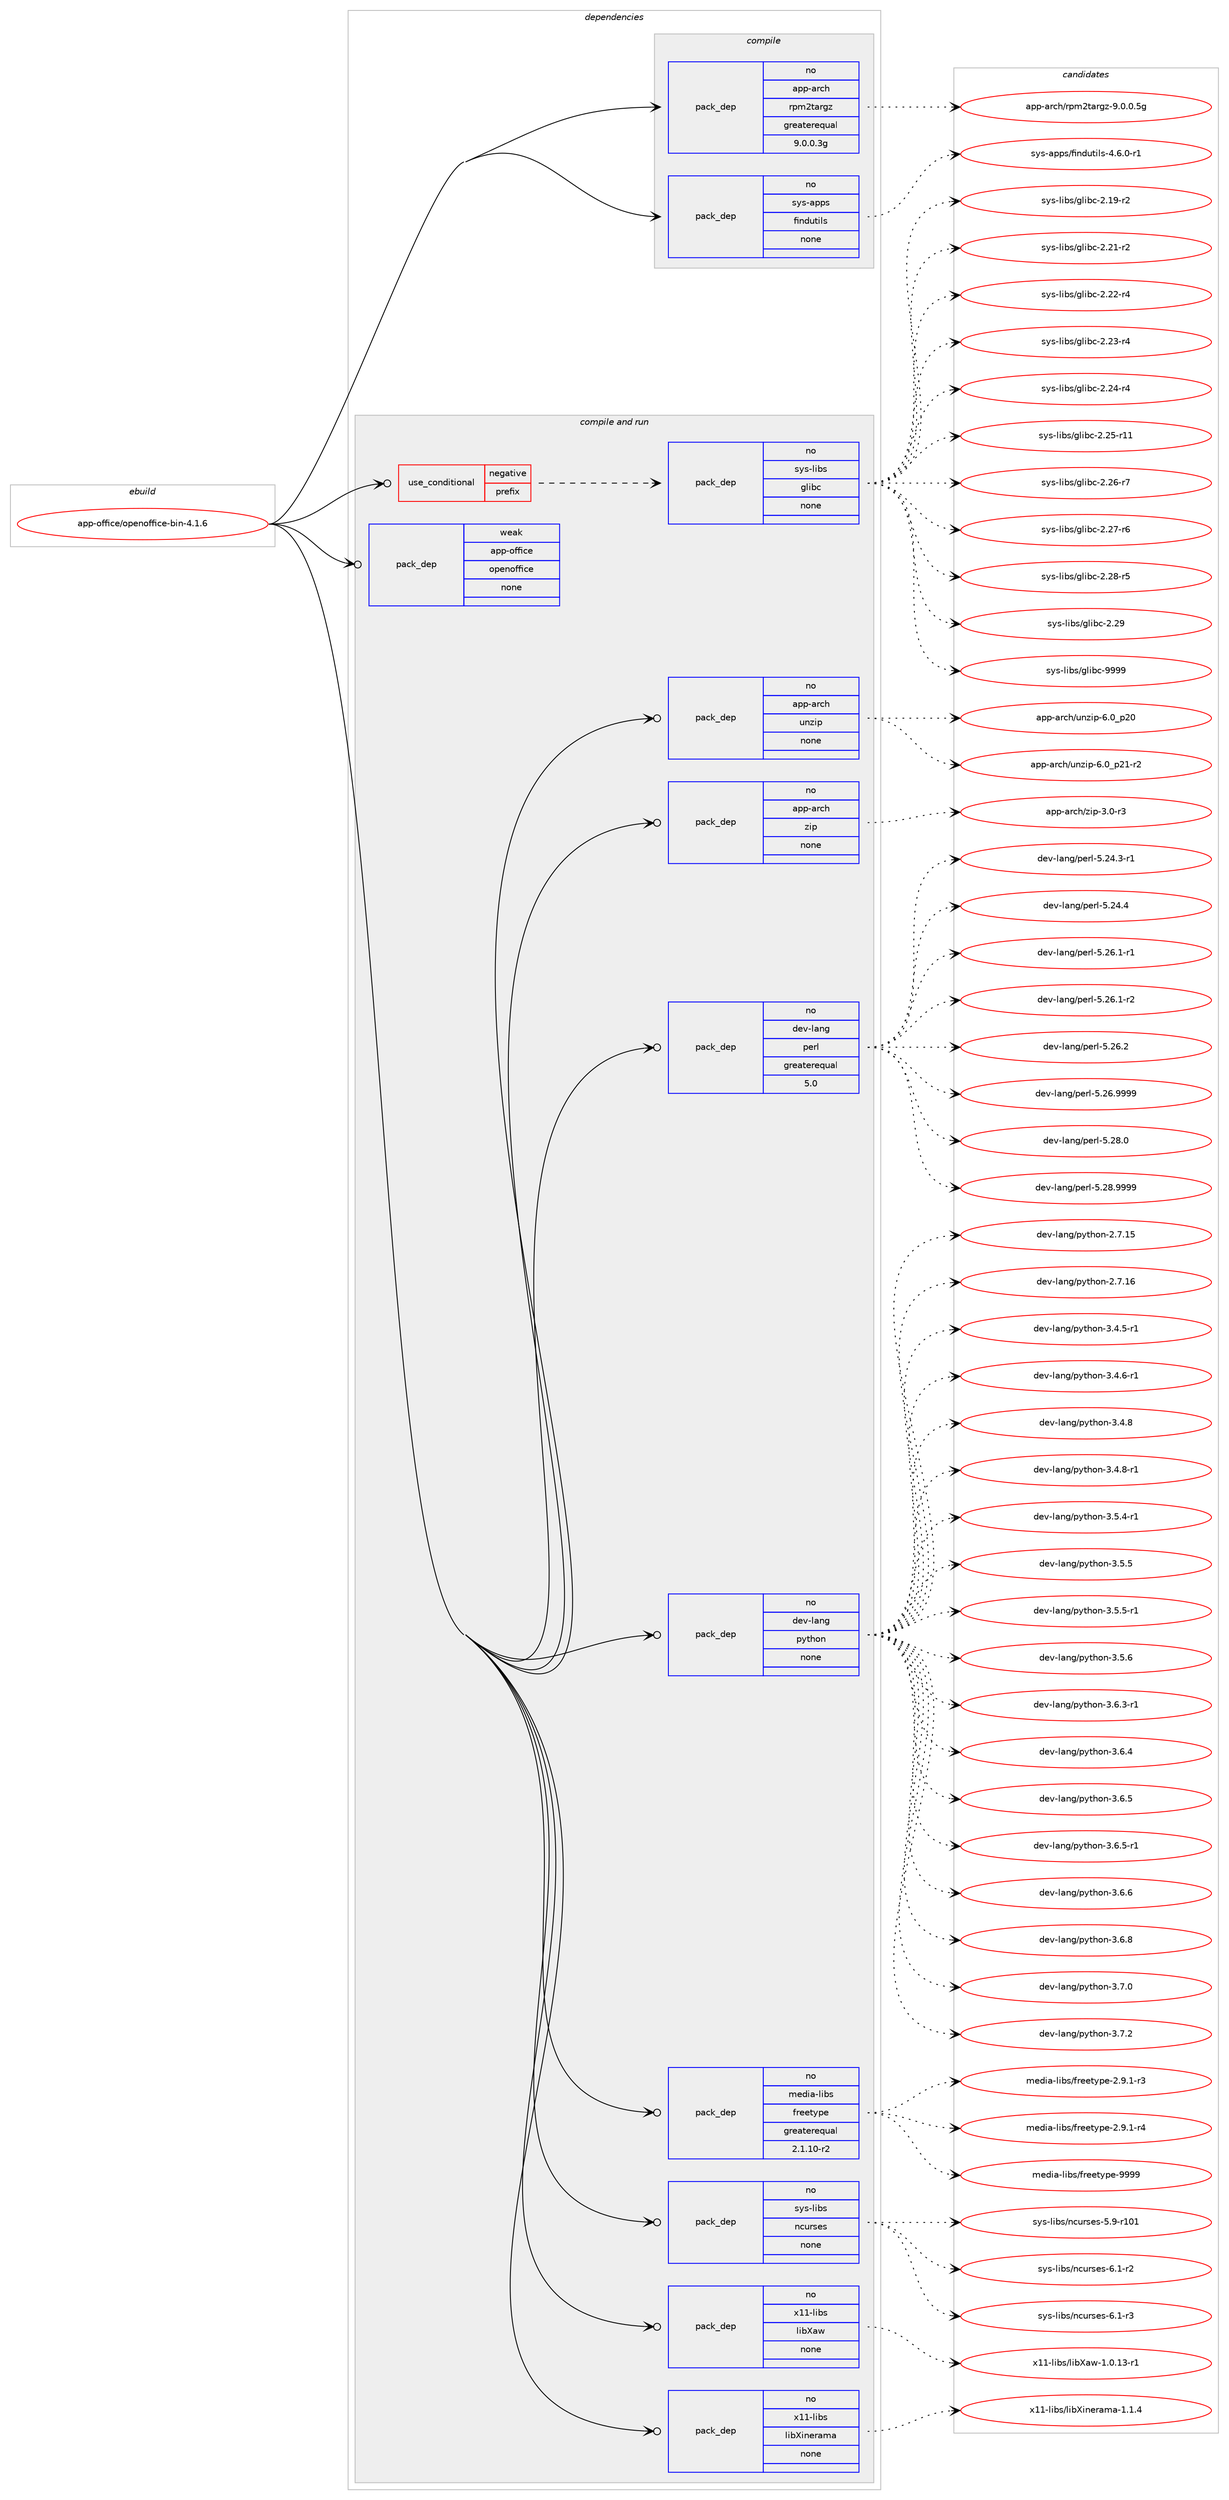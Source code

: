 digraph prolog {

# *************
# Graph options
# *************

newrank=true;
concentrate=true;
compound=true;
graph [rankdir=LR,fontname=Helvetica,fontsize=10,ranksep=1.5];#, ranksep=2.5, nodesep=0.2];
edge  [arrowhead=vee];
node  [fontname=Helvetica,fontsize=10];

# **********
# The ebuild
# **********

subgraph cluster_leftcol {
color=gray;
rank=same;
label=<<i>ebuild</i>>;
id [label="app-office/openoffice-bin-4.1.6", color=red, width=4, href="../app-office/openoffice-bin-4.1.6.svg"];
}

# ****************
# The dependencies
# ****************

subgraph cluster_midcol {
color=gray;
label=<<i>dependencies</i>>;
subgraph cluster_compile {
fillcolor="#eeeeee";
style=filled;
label=<<i>compile</i>>;
subgraph pack929413 {
dependency1304219 [label=<<TABLE BORDER="0" CELLBORDER="1" CELLSPACING="0" CELLPADDING="4" WIDTH="220"><TR><TD ROWSPAN="6" CELLPADDING="30">pack_dep</TD></TR><TR><TD WIDTH="110">no</TD></TR><TR><TD>app-arch</TD></TR><TR><TD>rpm2targz</TD></TR><TR><TD>greaterequal</TD></TR><TR><TD>9.0.0.3g</TD></TR></TABLE>>, shape=none, color=blue];
}
id:e -> dependency1304219:w [weight=20,style="solid",arrowhead="vee"];
subgraph pack929414 {
dependency1304220 [label=<<TABLE BORDER="0" CELLBORDER="1" CELLSPACING="0" CELLPADDING="4" WIDTH="220"><TR><TD ROWSPAN="6" CELLPADDING="30">pack_dep</TD></TR><TR><TD WIDTH="110">no</TD></TR><TR><TD>sys-apps</TD></TR><TR><TD>findutils</TD></TR><TR><TD>none</TD></TR><TR><TD></TD></TR></TABLE>>, shape=none, color=blue];
}
id:e -> dependency1304220:w [weight=20,style="solid",arrowhead="vee"];
}
subgraph cluster_compileandrun {
fillcolor="#eeeeee";
style=filled;
label=<<i>compile and run</i>>;
subgraph cond354474 {
dependency1304221 [label=<<TABLE BORDER="0" CELLBORDER="1" CELLSPACING="0" CELLPADDING="4"><TR><TD ROWSPAN="3" CELLPADDING="10">use_conditional</TD></TR><TR><TD>negative</TD></TR><TR><TD>prefix</TD></TR></TABLE>>, shape=none, color=red];
subgraph pack929415 {
dependency1304222 [label=<<TABLE BORDER="0" CELLBORDER="1" CELLSPACING="0" CELLPADDING="4" WIDTH="220"><TR><TD ROWSPAN="6" CELLPADDING="30">pack_dep</TD></TR><TR><TD WIDTH="110">no</TD></TR><TR><TD>sys-libs</TD></TR><TR><TD>glibc</TD></TR><TR><TD>none</TD></TR><TR><TD></TD></TR></TABLE>>, shape=none, color=blue];
}
dependency1304221:e -> dependency1304222:w [weight=20,style="dashed",arrowhead="vee"];
}
id:e -> dependency1304221:w [weight=20,style="solid",arrowhead="odotvee"];
subgraph pack929416 {
dependency1304223 [label=<<TABLE BORDER="0" CELLBORDER="1" CELLSPACING="0" CELLPADDING="4" WIDTH="220"><TR><TD ROWSPAN="6" CELLPADDING="30">pack_dep</TD></TR><TR><TD WIDTH="110">no</TD></TR><TR><TD>app-arch</TD></TR><TR><TD>unzip</TD></TR><TR><TD>none</TD></TR><TR><TD></TD></TR></TABLE>>, shape=none, color=blue];
}
id:e -> dependency1304223:w [weight=20,style="solid",arrowhead="odotvee"];
subgraph pack929417 {
dependency1304224 [label=<<TABLE BORDER="0" CELLBORDER="1" CELLSPACING="0" CELLPADDING="4" WIDTH="220"><TR><TD ROWSPAN="6" CELLPADDING="30">pack_dep</TD></TR><TR><TD WIDTH="110">no</TD></TR><TR><TD>app-arch</TD></TR><TR><TD>zip</TD></TR><TR><TD>none</TD></TR><TR><TD></TD></TR></TABLE>>, shape=none, color=blue];
}
id:e -> dependency1304224:w [weight=20,style="solid",arrowhead="odotvee"];
subgraph pack929418 {
dependency1304225 [label=<<TABLE BORDER="0" CELLBORDER="1" CELLSPACING="0" CELLPADDING="4" WIDTH="220"><TR><TD ROWSPAN="6" CELLPADDING="30">pack_dep</TD></TR><TR><TD WIDTH="110">no</TD></TR><TR><TD>dev-lang</TD></TR><TR><TD>perl</TD></TR><TR><TD>greaterequal</TD></TR><TR><TD>5.0</TD></TR></TABLE>>, shape=none, color=blue];
}
id:e -> dependency1304225:w [weight=20,style="solid",arrowhead="odotvee"];
subgraph pack929419 {
dependency1304226 [label=<<TABLE BORDER="0" CELLBORDER="1" CELLSPACING="0" CELLPADDING="4" WIDTH="220"><TR><TD ROWSPAN="6" CELLPADDING="30">pack_dep</TD></TR><TR><TD WIDTH="110">no</TD></TR><TR><TD>dev-lang</TD></TR><TR><TD>python</TD></TR><TR><TD>none</TD></TR><TR><TD></TD></TR></TABLE>>, shape=none, color=blue];
}
id:e -> dependency1304226:w [weight=20,style="solid",arrowhead="odotvee"];
subgraph pack929420 {
dependency1304227 [label=<<TABLE BORDER="0" CELLBORDER="1" CELLSPACING="0" CELLPADDING="4" WIDTH="220"><TR><TD ROWSPAN="6" CELLPADDING="30">pack_dep</TD></TR><TR><TD WIDTH="110">no</TD></TR><TR><TD>media-libs</TD></TR><TR><TD>freetype</TD></TR><TR><TD>greaterequal</TD></TR><TR><TD>2.1.10-r2</TD></TR></TABLE>>, shape=none, color=blue];
}
id:e -> dependency1304227:w [weight=20,style="solid",arrowhead="odotvee"];
subgraph pack929421 {
dependency1304228 [label=<<TABLE BORDER="0" CELLBORDER="1" CELLSPACING="0" CELLPADDING="4" WIDTH="220"><TR><TD ROWSPAN="6" CELLPADDING="30">pack_dep</TD></TR><TR><TD WIDTH="110">no</TD></TR><TR><TD>sys-libs</TD></TR><TR><TD>ncurses</TD></TR><TR><TD>none</TD></TR><TR><TD></TD></TR></TABLE>>, shape=none, color=blue];
}
id:e -> dependency1304228:w [weight=20,style="solid",arrowhead="odotvee"];
subgraph pack929422 {
dependency1304229 [label=<<TABLE BORDER="0" CELLBORDER="1" CELLSPACING="0" CELLPADDING="4" WIDTH="220"><TR><TD ROWSPAN="6" CELLPADDING="30">pack_dep</TD></TR><TR><TD WIDTH="110">no</TD></TR><TR><TD>x11-libs</TD></TR><TR><TD>libXaw</TD></TR><TR><TD>none</TD></TR><TR><TD></TD></TR></TABLE>>, shape=none, color=blue];
}
id:e -> dependency1304229:w [weight=20,style="solid",arrowhead="odotvee"];
subgraph pack929423 {
dependency1304230 [label=<<TABLE BORDER="0" CELLBORDER="1" CELLSPACING="0" CELLPADDING="4" WIDTH="220"><TR><TD ROWSPAN="6" CELLPADDING="30">pack_dep</TD></TR><TR><TD WIDTH="110">no</TD></TR><TR><TD>x11-libs</TD></TR><TR><TD>libXinerama</TD></TR><TR><TD>none</TD></TR><TR><TD></TD></TR></TABLE>>, shape=none, color=blue];
}
id:e -> dependency1304230:w [weight=20,style="solid",arrowhead="odotvee"];
subgraph pack929424 {
dependency1304231 [label=<<TABLE BORDER="0" CELLBORDER="1" CELLSPACING="0" CELLPADDING="4" WIDTH="220"><TR><TD ROWSPAN="6" CELLPADDING="30">pack_dep</TD></TR><TR><TD WIDTH="110">weak</TD></TR><TR><TD>app-office</TD></TR><TR><TD>openoffice</TD></TR><TR><TD>none</TD></TR><TR><TD></TD></TR></TABLE>>, shape=none, color=blue];
}
id:e -> dependency1304231:w [weight=20,style="solid",arrowhead="odotvee"];
}
subgraph cluster_run {
fillcolor="#eeeeee";
style=filled;
label=<<i>run</i>>;
}
}

# **************
# The candidates
# **************

subgraph cluster_choices {
rank=same;
color=gray;
label=<<i>candidates</i>>;

subgraph choice929413 {
color=black;
nodesep=1;
choice971121124597114991044711411210950116971141031224557464846484653103 [label="app-arch/rpm2targz-9.0.0.5g", color=red, width=4,href="../app-arch/rpm2targz-9.0.0.5g.svg"];
dependency1304219:e -> choice971121124597114991044711411210950116971141031224557464846484653103:w [style=dotted,weight="100"];
}
subgraph choice929414 {
color=black;
nodesep=1;
choice1151211154597112112115471021051101001171161051081154552465446484511449 [label="sys-apps/findutils-4.6.0-r1", color=red, width=4,href="../sys-apps/findutils-4.6.0-r1.svg"];
dependency1304220:e -> choice1151211154597112112115471021051101001171161051081154552465446484511449:w [style=dotted,weight="100"];
}
subgraph choice929415 {
color=black;
nodesep=1;
choice115121115451081059811547103108105989945504649574511450 [label="sys-libs/glibc-2.19-r2", color=red, width=4,href="../sys-libs/glibc-2.19-r2.svg"];
choice115121115451081059811547103108105989945504650494511450 [label="sys-libs/glibc-2.21-r2", color=red, width=4,href="../sys-libs/glibc-2.21-r2.svg"];
choice115121115451081059811547103108105989945504650504511452 [label="sys-libs/glibc-2.22-r4", color=red, width=4,href="../sys-libs/glibc-2.22-r4.svg"];
choice115121115451081059811547103108105989945504650514511452 [label="sys-libs/glibc-2.23-r4", color=red, width=4,href="../sys-libs/glibc-2.23-r4.svg"];
choice115121115451081059811547103108105989945504650524511452 [label="sys-libs/glibc-2.24-r4", color=red, width=4,href="../sys-libs/glibc-2.24-r4.svg"];
choice11512111545108105981154710310810598994550465053451144949 [label="sys-libs/glibc-2.25-r11", color=red, width=4,href="../sys-libs/glibc-2.25-r11.svg"];
choice115121115451081059811547103108105989945504650544511455 [label="sys-libs/glibc-2.26-r7", color=red, width=4,href="../sys-libs/glibc-2.26-r7.svg"];
choice115121115451081059811547103108105989945504650554511454 [label="sys-libs/glibc-2.27-r6", color=red, width=4,href="../sys-libs/glibc-2.27-r6.svg"];
choice115121115451081059811547103108105989945504650564511453 [label="sys-libs/glibc-2.28-r5", color=red, width=4,href="../sys-libs/glibc-2.28-r5.svg"];
choice11512111545108105981154710310810598994550465057 [label="sys-libs/glibc-2.29", color=red, width=4,href="../sys-libs/glibc-2.29.svg"];
choice11512111545108105981154710310810598994557575757 [label="sys-libs/glibc-9999", color=red, width=4,href="../sys-libs/glibc-9999.svg"];
dependency1304222:e -> choice115121115451081059811547103108105989945504649574511450:w [style=dotted,weight="100"];
dependency1304222:e -> choice115121115451081059811547103108105989945504650494511450:w [style=dotted,weight="100"];
dependency1304222:e -> choice115121115451081059811547103108105989945504650504511452:w [style=dotted,weight="100"];
dependency1304222:e -> choice115121115451081059811547103108105989945504650514511452:w [style=dotted,weight="100"];
dependency1304222:e -> choice115121115451081059811547103108105989945504650524511452:w [style=dotted,weight="100"];
dependency1304222:e -> choice11512111545108105981154710310810598994550465053451144949:w [style=dotted,weight="100"];
dependency1304222:e -> choice115121115451081059811547103108105989945504650544511455:w [style=dotted,weight="100"];
dependency1304222:e -> choice115121115451081059811547103108105989945504650554511454:w [style=dotted,weight="100"];
dependency1304222:e -> choice115121115451081059811547103108105989945504650564511453:w [style=dotted,weight="100"];
dependency1304222:e -> choice11512111545108105981154710310810598994550465057:w [style=dotted,weight="100"];
dependency1304222:e -> choice11512111545108105981154710310810598994557575757:w [style=dotted,weight="100"];
}
subgraph choice929416 {
color=black;
nodesep=1;
choice971121124597114991044711711012210511245544648951125048 [label="app-arch/unzip-6.0_p20", color=red, width=4,href="../app-arch/unzip-6.0_p20.svg"];
choice9711211245971149910447117110122105112455446489511250494511450 [label="app-arch/unzip-6.0_p21-r2", color=red, width=4,href="../app-arch/unzip-6.0_p21-r2.svg"];
dependency1304223:e -> choice971121124597114991044711711012210511245544648951125048:w [style=dotted,weight="100"];
dependency1304223:e -> choice9711211245971149910447117110122105112455446489511250494511450:w [style=dotted,weight="100"];
}
subgraph choice929417 {
color=black;
nodesep=1;
choice9711211245971149910447122105112455146484511451 [label="app-arch/zip-3.0-r3", color=red, width=4,href="../app-arch/zip-3.0-r3.svg"];
dependency1304224:e -> choice9711211245971149910447122105112455146484511451:w [style=dotted,weight="100"];
}
subgraph choice929418 {
color=black;
nodesep=1;
choice100101118451089711010347112101114108455346505246514511449 [label="dev-lang/perl-5.24.3-r1", color=red, width=4,href="../dev-lang/perl-5.24.3-r1.svg"];
choice10010111845108971101034711210111410845534650524652 [label="dev-lang/perl-5.24.4", color=red, width=4,href="../dev-lang/perl-5.24.4.svg"];
choice100101118451089711010347112101114108455346505446494511449 [label="dev-lang/perl-5.26.1-r1", color=red, width=4,href="../dev-lang/perl-5.26.1-r1.svg"];
choice100101118451089711010347112101114108455346505446494511450 [label="dev-lang/perl-5.26.1-r2", color=red, width=4,href="../dev-lang/perl-5.26.1-r2.svg"];
choice10010111845108971101034711210111410845534650544650 [label="dev-lang/perl-5.26.2", color=red, width=4,href="../dev-lang/perl-5.26.2.svg"];
choice10010111845108971101034711210111410845534650544657575757 [label="dev-lang/perl-5.26.9999", color=red, width=4,href="../dev-lang/perl-5.26.9999.svg"];
choice10010111845108971101034711210111410845534650564648 [label="dev-lang/perl-5.28.0", color=red, width=4,href="../dev-lang/perl-5.28.0.svg"];
choice10010111845108971101034711210111410845534650564657575757 [label="dev-lang/perl-5.28.9999", color=red, width=4,href="../dev-lang/perl-5.28.9999.svg"];
dependency1304225:e -> choice100101118451089711010347112101114108455346505246514511449:w [style=dotted,weight="100"];
dependency1304225:e -> choice10010111845108971101034711210111410845534650524652:w [style=dotted,weight="100"];
dependency1304225:e -> choice100101118451089711010347112101114108455346505446494511449:w [style=dotted,weight="100"];
dependency1304225:e -> choice100101118451089711010347112101114108455346505446494511450:w [style=dotted,weight="100"];
dependency1304225:e -> choice10010111845108971101034711210111410845534650544650:w [style=dotted,weight="100"];
dependency1304225:e -> choice10010111845108971101034711210111410845534650544657575757:w [style=dotted,weight="100"];
dependency1304225:e -> choice10010111845108971101034711210111410845534650564648:w [style=dotted,weight="100"];
dependency1304225:e -> choice10010111845108971101034711210111410845534650564657575757:w [style=dotted,weight="100"];
}
subgraph choice929419 {
color=black;
nodesep=1;
choice10010111845108971101034711212111610411111045504655464953 [label="dev-lang/python-2.7.15", color=red, width=4,href="../dev-lang/python-2.7.15.svg"];
choice10010111845108971101034711212111610411111045504655464954 [label="dev-lang/python-2.7.16", color=red, width=4,href="../dev-lang/python-2.7.16.svg"];
choice1001011184510897110103471121211161041111104551465246534511449 [label="dev-lang/python-3.4.5-r1", color=red, width=4,href="../dev-lang/python-3.4.5-r1.svg"];
choice1001011184510897110103471121211161041111104551465246544511449 [label="dev-lang/python-3.4.6-r1", color=red, width=4,href="../dev-lang/python-3.4.6-r1.svg"];
choice100101118451089711010347112121116104111110455146524656 [label="dev-lang/python-3.4.8", color=red, width=4,href="../dev-lang/python-3.4.8.svg"];
choice1001011184510897110103471121211161041111104551465246564511449 [label="dev-lang/python-3.4.8-r1", color=red, width=4,href="../dev-lang/python-3.4.8-r1.svg"];
choice1001011184510897110103471121211161041111104551465346524511449 [label="dev-lang/python-3.5.4-r1", color=red, width=4,href="../dev-lang/python-3.5.4-r1.svg"];
choice100101118451089711010347112121116104111110455146534653 [label="dev-lang/python-3.5.5", color=red, width=4,href="../dev-lang/python-3.5.5.svg"];
choice1001011184510897110103471121211161041111104551465346534511449 [label="dev-lang/python-3.5.5-r1", color=red, width=4,href="../dev-lang/python-3.5.5-r1.svg"];
choice100101118451089711010347112121116104111110455146534654 [label="dev-lang/python-3.5.6", color=red, width=4,href="../dev-lang/python-3.5.6.svg"];
choice1001011184510897110103471121211161041111104551465446514511449 [label="dev-lang/python-3.6.3-r1", color=red, width=4,href="../dev-lang/python-3.6.3-r1.svg"];
choice100101118451089711010347112121116104111110455146544652 [label="dev-lang/python-3.6.4", color=red, width=4,href="../dev-lang/python-3.6.4.svg"];
choice100101118451089711010347112121116104111110455146544653 [label="dev-lang/python-3.6.5", color=red, width=4,href="../dev-lang/python-3.6.5.svg"];
choice1001011184510897110103471121211161041111104551465446534511449 [label="dev-lang/python-3.6.5-r1", color=red, width=4,href="../dev-lang/python-3.6.5-r1.svg"];
choice100101118451089711010347112121116104111110455146544654 [label="dev-lang/python-3.6.6", color=red, width=4,href="../dev-lang/python-3.6.6.svg"];
choice100101118451089711010347112121116104111110455146544656 [label="dev-lang/python-3.6.8", color=red, width=4,href="../dev-lang/python-3.6.8.svg"];
choice100101118451089711010347112121116104111110455146554648 [label="dev-lang/python-3.7.0", color=red, width=4,href="../dev-lang/python-3.7.0.svg"];
choice100101118451089711010347112121116104111110455146554650 [label="dev-lang/python-3.7.2", color=red, width=4,href="../dev-lang/python-3.7.2.svg"];
dependency1304226:e -> choice10010111845108971101034711212111610411111045504655464953:w [style=dotted,weight="100"];
dependency1304226:e -> choice10010111845108971101034711212111610411111045504655464954:w [style=dotted,weight="100"];
dependency1304226:e -> choice1001011184510897110103471121211161041111104551465246534511449:w [style=dotted,weight="100"];
dependency1304226:e -> choice1001011184510897110103471121211161041111104551465246544511449:w [style=dotted,weight="100"];
dependency1304226:e -> choice100101118451089711010347112121116104111110455146524656:w [style=dotted,weight="100"];
dependency1304226:e -> choice1001011184510897110103471121211161041111104551465246564511449:w [style=dotted,weight="100"];
dependency1304226:e -> choice1001011184510897110103471121211161041111104551465346524511449:w [style=dotted,weight="100"];
dependency1304226:e -> choice100101118451089711010347112121116104111110455146534653:w [style=dotted,weight="100"];
dependency1304226:e -> choice1001011184510897110103471121211161041111104551465346534511449:w [style=dotted,weight="100"];
dependency1304226:e -> choice100101118451089711010347112121116104111110455146534654:w [style=dotted,weight="100"];
dependency1304226:e -> choice1001011184510897110103471121211161041111104551465446514511449:w [style=dotted,weight="100"];
dependency1304226:e -> choice100101118451089711010347112121116104111110455146544652:w [style=dotted,weight="100"];
dependency1304226:e -> choice100101118451089711010347112121116104111110455146544653:w [style=dotted,weight="100"];
dependency1304226:e -> choice1001011184510897110103471121211161041111104551465446534511449:w [style=dotted,weight="100"];
dependency1304226:e -> choice100101118451089711010347112121116104111110455146544654:w [style=dotted,weight="100"];
dependency1304226:e -> choice100101118451089711010347112121116104111110455146544656:w [style=dotted,weight="100"];
dependency1304226:e -> choice100101118451089711010347112121116104111110455146554648:w [style=dotted,weight="100"];
dependency1304226:e -> choice100101118451089711010347112121116104111110455146554650:w [style=dotted,weight="100"];
}
subgraph choice929420 {
color=black;
nodesep=1;
choice109101100105974510810598115471021141011011161211121014550465746494511451 [label="media-libs/freetype-2.9.1-r3", color=red, width=4,href="../media-libs/freetype-2.9.1-r3.svg"];
choice109101100105974510810598115471021141011011161211121014550465746494511452 [label="media-libs/freetype-2.9.1-r4", color=red, width=4,href="../media-libs/freetype-2.9.1-r4.svg"];
choice109101100105974510810598115471021141011011161211121014557575757 [label="media-libs/freetype-9999", color=red, width=4,href="../media-libs/freetype-9999.svg"];
dependency1304227:e -> choice109101100105974510810598115471021141011011161211121014550465746494511451:w [style=dotted,weight="100"];
dependency1304227:e -> choice109101100105974510810598115471021141011011161211121014550465746494511452:w [style=dotted,weight="100"];
dependency1304227:e -> choice109101100105974510810598115471021141011011161211121014557575757:w [style=dotted,weight="100"];
}
subgraph choice929421 {
color=black;
nodesep=1;
choice115121115451081059811547110991171141151011154553465745114494849 [label="sys-libs/ncurses-5.9-r101", color=red, width=4,href="../sys-libs/ncurses-5.9-r101.svg"];
choice11512111545108105981154711099117114115101115455446494511450 [label="sys-libs/ncurses-6.1-r2", color=red, width=4,href="../sys-libs/ncurses-6.1-r2.svg"];
choice11512111545108105981154711099117114115101115455446494511451 [label="sys-libs/ncurses-6.1-r3", color=red, width=4,href="../sys-libs/ncurses-6.1-r3.svg"];
dependency1304228:e -> choice115121115451081059811547110991171141151011154553465745114494849:w [style=dotted,weight="100"];
dependency1304228:e -> choice11512111545108105981154711099117114115101115455446494511450:w [style=dotted,weight="100"];
dependency1304228:e -> choice11512111545108105981154711099117114115101115455446494511451:w [style=dotted,weight="100"];
}
subgraph choice929422 {
color=black;
nodesep=1;
choice1204949451081059811547108105988897119454946484649514511449 [label="x11-libs/libXaw-1.0.13-r1", color=red, width=4,href="../x11-libs/libXaw-1.0.13-r1.svg"];
dependency1304229:e -> choice1204949451081059811547108105988897119454946484649514511449:w [style=dotted,weight="100"];
}
subgraph choice929423 {
color=black;
nodesep=1;
choice120494945108105981154710810598881051101011149710997454946494652 [label="x11-libs/libXinerama-1.1.4", color=red, width=4,href="../x11-libs/libXinerama-1.1.4.svg"];
dependency1304230:e -> choice120494945108105981154710810598881051101011149710997454946494652:w [style=dotted,weight="100"];
}
subgraph choice929424 {
color=black;
nodesep=1;
}
}

}
